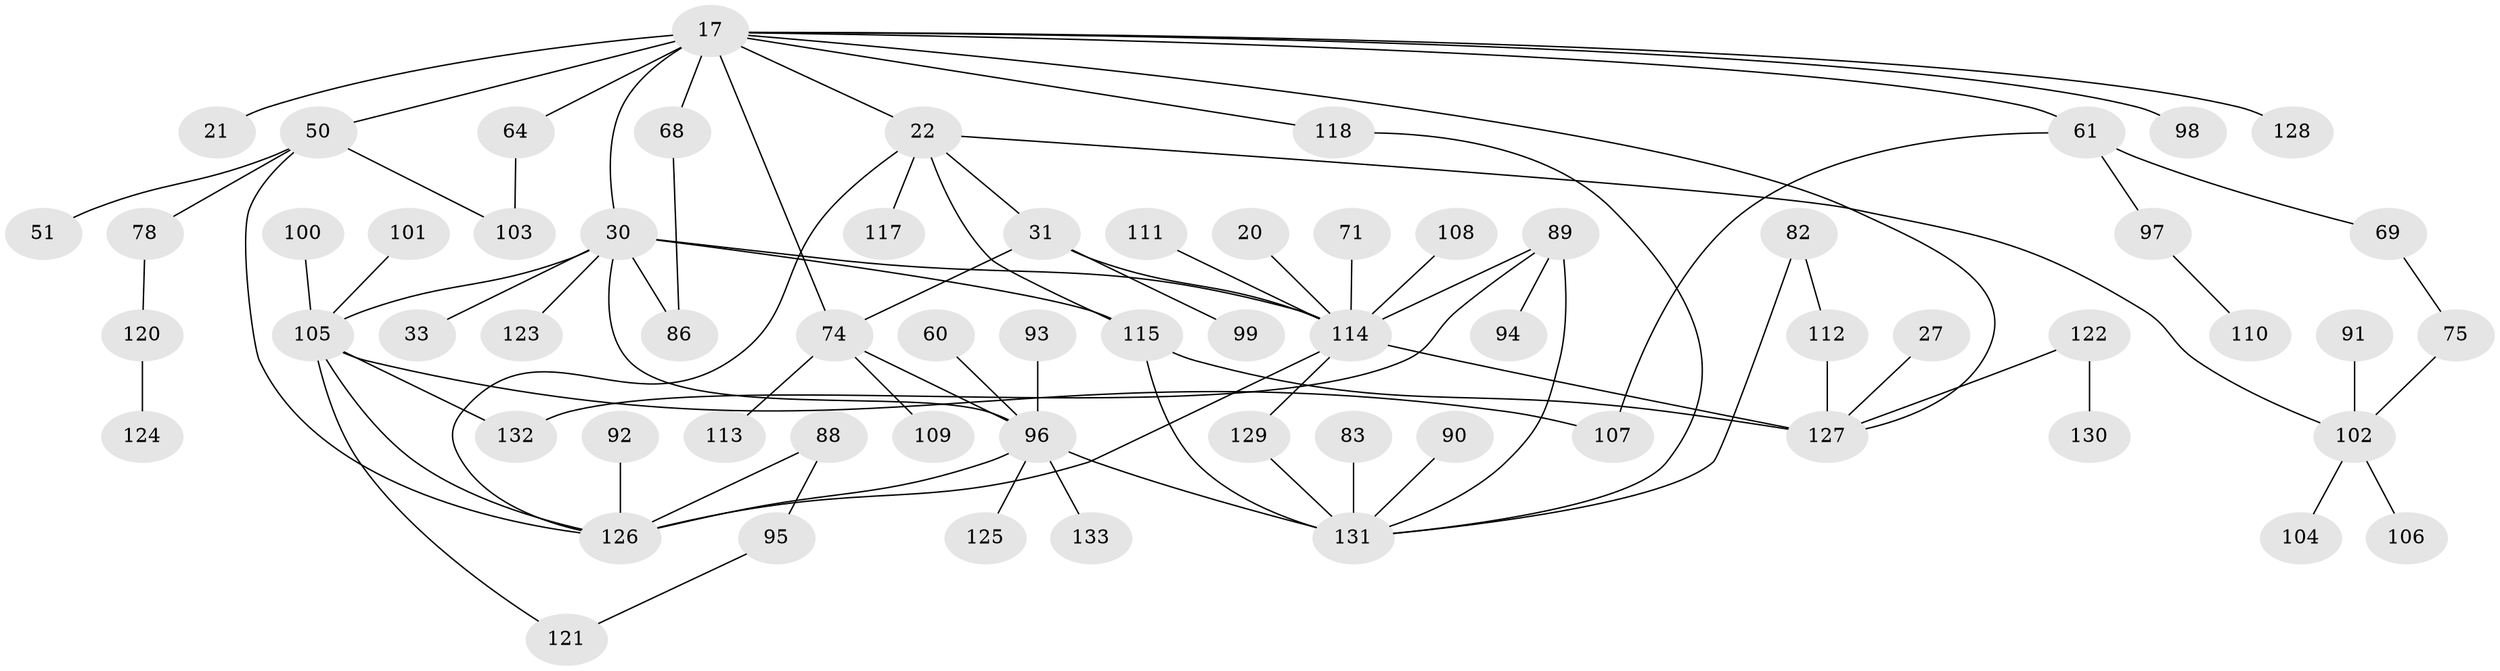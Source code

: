 // original degree distribution, {6: 0.03007518796992481, 9: 0.007518796992481203, 5: 0.06015037593984962, 8: 0.007518796992481203, 4: 0.11278195488721804, 2: 0.3533834586466165, 3: 0.16541353383458646, 1: 0.2631578947368421}
// Generated by graph-tools (version 1.1) at 2025/43/03/09/25 04:43:00]
// undirected, 66 vertices, 86 edges
graph export_dot {
graph [start="1"]
  node [color=gray90,style=filled];
  17 [super="+14+2"];
  20;
  21;
  22 [super="+3"];
  27;
  30 [super="+9+12"];
  31;
  33;
  50 [super="+1+13"];
  51;
  60;
  61 [super="+49"];
  64;
  68 [super="+8"];
  69;
  71;
  74 [super="+56"];
  75;
  78;
  82;
  83;
  86 [super="+44"];
  88 [super="+65+67"];
  89 [super="+55+73"];
  90;
  91;
  92;
  93;
  94;
  95;
  96 [super="+36+40+81"];
  97;
  98 [super="+6"];
  99;
  100;
  101;
  102 [super="+29"];
  103;
  104;
  105 [super="+37+77"];
  106;
  107;
  108;
  109;
  110;
  111;
  112;
  113;
  114 [super="+84+46+70+72"];
  115 [super="+47+85"];
  117;
  118 [super="+80"];
  120;
  121;
  122 [super="+34"];
  123;
  124;
  125;
  126 [super="+66+79+87+4+119"];
  127 [super="+63"];
  128;
  129 [super="+58"];
  130;
  131 [super="+76"];
  132;
  133;
  17 -- 64;
  17 -- 128;
  17 -- 50 [weight=3];
  17 -- 21;
  17 -- 127;
  17 -- 74;
  17 -- 22;
  17 -- 30;
  17 -- 98;
  17 -- 68;
  17 -- 61;
  17 -- 118;
  20 -- 114;
  22 -- 31 [weight=2];
  22 -- 117;
  22 -- 102;
  22 -- 115;
  22 -- 126 [weight=2];
  27 -- 127;
  30 -- 33;
  30 -- 114 [weight=3];
  30 -- 123;
  30 -- 105 [weight=2];
  30 -- 96 [weight=2];
  30 -- 115;
  30 -- 86;
  31 -- 99;
  31 -- 74;
  31 -- 114;
  50 -- 51;
  50 -- 78;
  50 -- 103;
  50 -- 126 [weight=3];
  60 -- 96;
  61 -- 97;
  61 -- 107;
  61 -- 69;
  64 -- 103;
  68 -- 86;
  69 -- 75;
  71 -- 114;
  74 -- 109;
  74 -- 113;
  74 -- 96;
  75 -- 102;
  78 -- 120;
  82 -- 112;
  82 -- 131;
  83 -- 131;
  88 -- 95;
  88 -- 126 [weight=2];
  89 -- 131;
  89 -- 132;
  89 -- 94;
  89 -- 114;
  90 -- 131;
  91 -- 102;
  92 -- 126;
  93 -- 96;
  95 -- 121;
  96 -- 131 [weight=2];
  96 -- 133;
  96 -- 125;
  96 -- 126;
  97 -- 110;
  100 -- 105;
  101 -- 105;
  102 -- 104;
  102 -- 106;
  105 -- 107;
  105 -- 121;
  105 -- 132;
  105 -- 126;
  108 -- 114;
  111 -- 114;
  112 -- 127;
  114 -- 126 [weight=3];
  114 -- 129;
  114 -- 127 [weight=2];
  115 -- 131;
  115 -- 127;
  118 -- 131;
  120 -- 124;
  122 -- 130;
  122 -- 127;
  129 -- 131;
}
